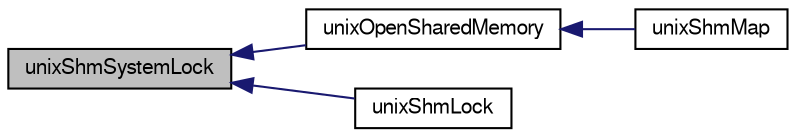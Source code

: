 digraph "unixShmSystemLock"
{
  edge [fontname="FreeSans",fontsize="10",labelfontname="FreeSans",labelfontsize="10"];
  node [fontname="FreeSans",fontsize="10",shape=record];
  rankdir="LR";
  Node849598 [label="unixShmSystemLock",height=0.2,width=0.4,color="black", fillcolor="grey75", style="filled", fontcolor="black"];
  Node849598 -> Node849599 [dir="back",color="midnightblue",fontsize="10",style="solid",fontname="FreeSans"];
  Node849599 [label="unixOpenSharedMemory",height=0.2,width=0.4,color="black", fillcolor="white", style="filled",URL="$sqlite3_8c.html#a30775afa2e08ca6ddc7853326afed7c7"];
  Node849599 -> Node849600 [dir="back",color="midnightblue",fontsize="10",style="solid",fontname="FreeSans"];
  Node849600 [label="unixShmMap",height=0.2,width=0.4,color="black", fillcolor="white", style="filled",URL="$sqlite3_8c.html#aeaa77f0ab08a4f4ee5f86e8c9727e974"];
  Node849598 -> Node849601 [dir="back",color="midnightblue",fontsize="10",style="solid",fontname="FreeSans"];
  Node849601 [label="unixShmLock",height=0.2,width=0.4,color="black", fillcolor="white", style="filled",URL="$sqlite3_8c.html#a7aa5fea6e0048f81d70d8d751f185f86"];
}
